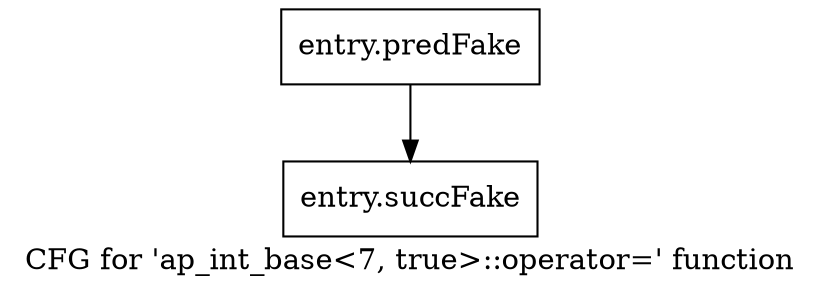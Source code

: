 digraph "CFG for 'ap_int_base\<7, true\>::operator=' function" {
	label="CFG for 'ap_int_base\<7, true\>::operator=' function";

	Node0x586d910 [shape=record,filename="",linenumber="",label="{entry.predFake}"];
	Node0x586d910 -> Node0x5b2c5c0[ callList="" memoryops="" filename="/home/omerfaruk/tools/Xilinx/Vitis_HLS/2023.2/include/etc/ap_int_base.h" execusionnum="3"];
	Node0x5b2c5c0 [shape=record,filename="/home/omerfaruk/tools/Xilinx/Vitis_HLS/2023.2/include/etc/ap_int_base.h",linenumber="461",label="{entry.succFake}"];
}
